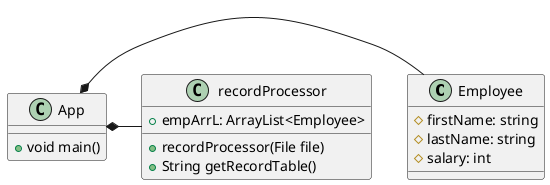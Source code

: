 @startuml
class Employee{
    #firstName: string
    #lastName: string
    #salary: int
}

class App {
    +void main()
}

class recordProcessor {
    +empArrL: ArrayList<Employee>
    +recordProcessor(File file)
    +String getRecordTable()
}

App *- Employee
App *- recordProcessor

@enduml

